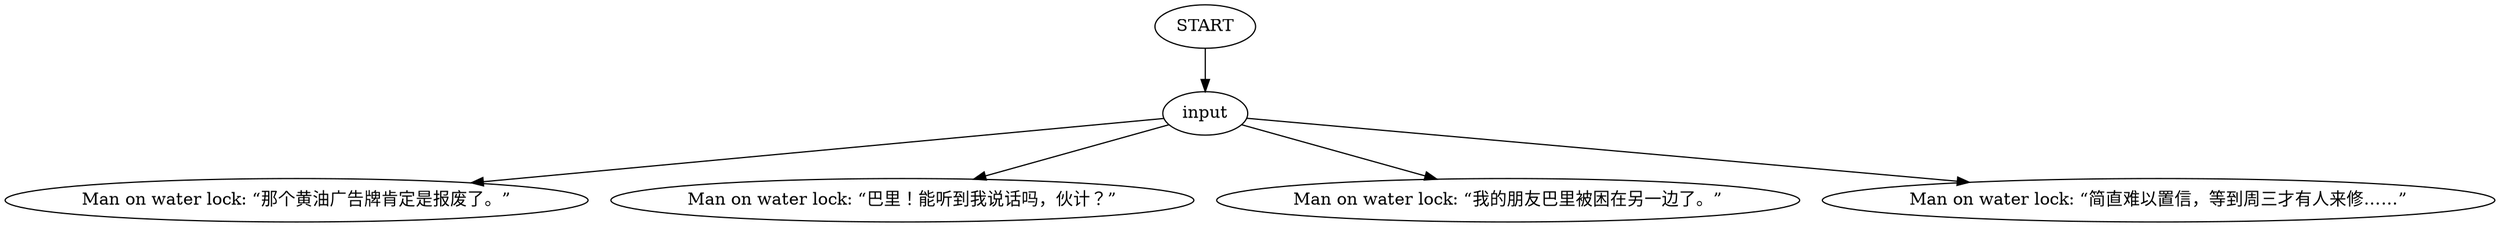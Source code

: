 # CANAL / MAN ON WATER LOCK barks
# Barks for the Man on Water Lock.
# ==================================================
digraph G {
	  0 [label="START"];
	  1 [label="input"];
	  3 [label="Man on water lock: “那个黄油广告牌肯定是报废了。”"];
	  4 [label="Man on water lock: “巴里！能听到我说话吗，伙计？”"];
	  5 [label="Man on water lock: “我的朋友巴里被困在另一边了。”"];
	  6 [label="Man on water lock: “简直难以置信，等到周三才有人来修……”"];
	  0 -> 1
	  1 -> 3
	  1 -> 4
	  1 -> 5
	  1 -> 6
}

